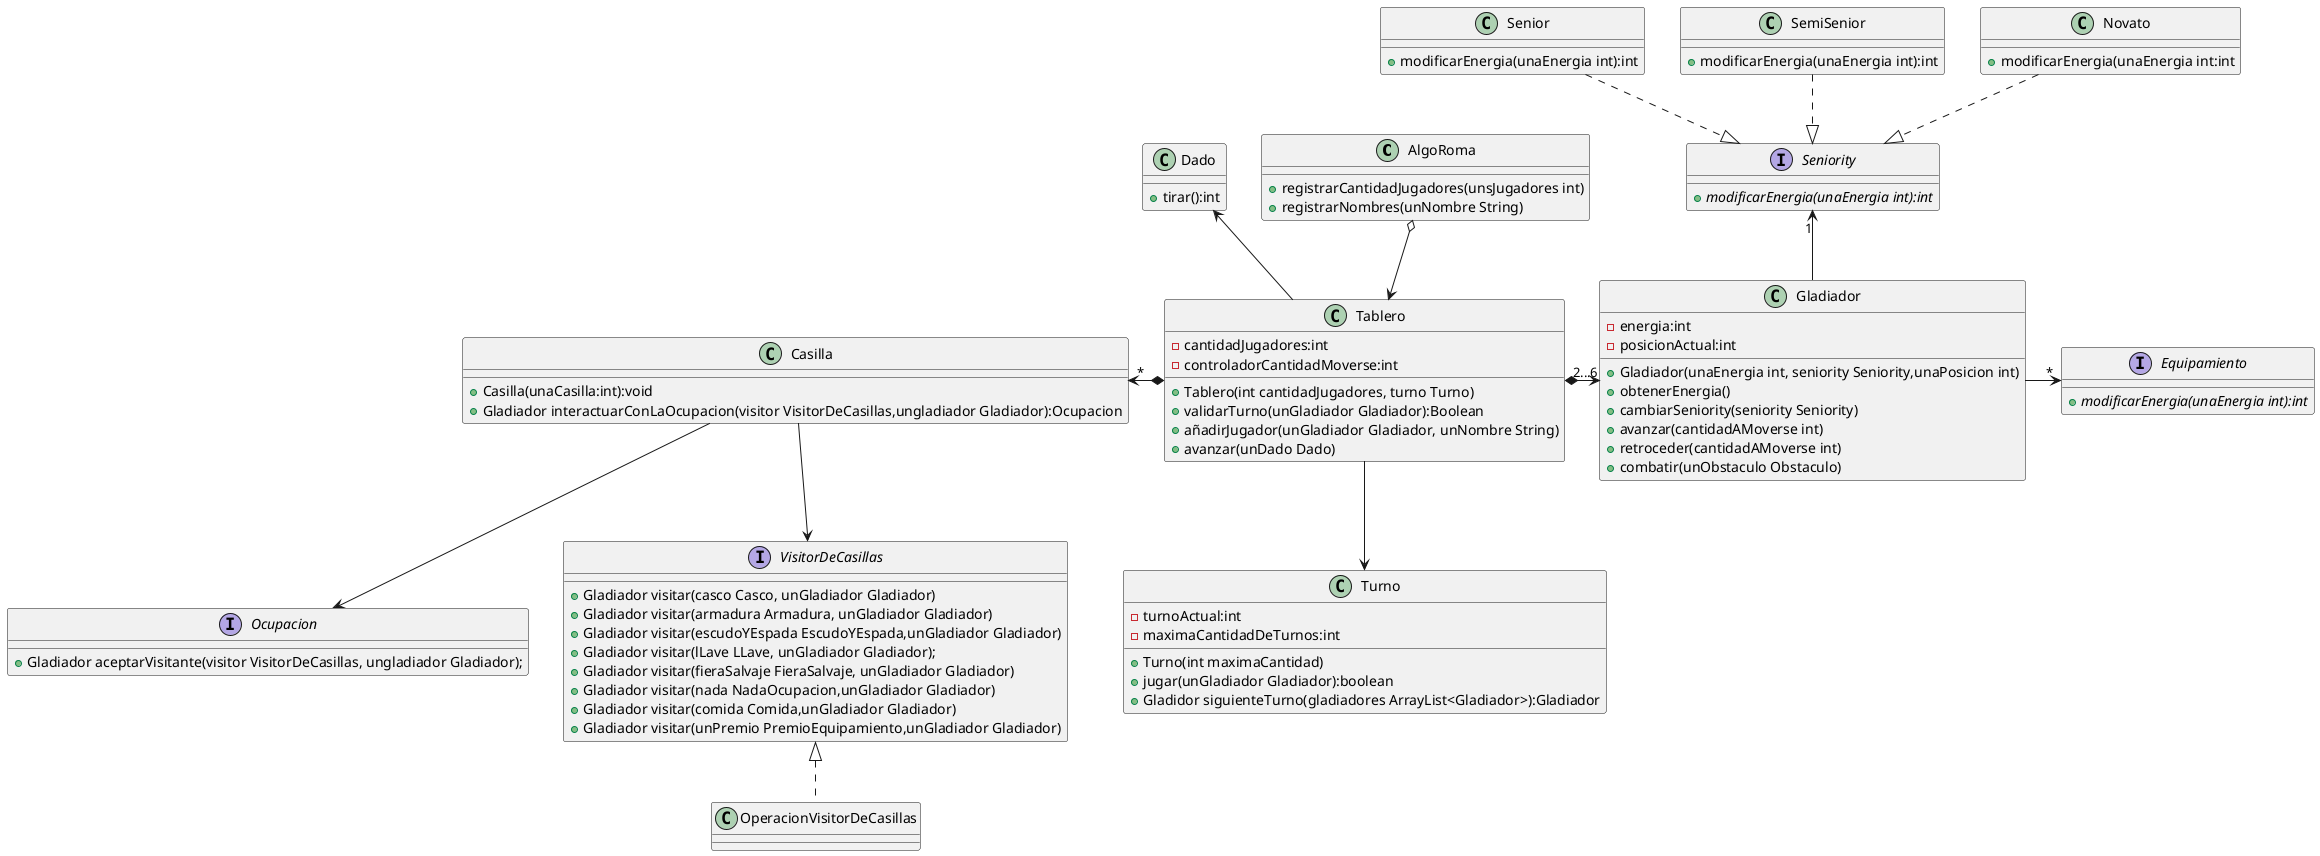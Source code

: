 @startuml


class   AlgoRoma{
    +registrarCantidadJugadores(unsJugadores int)
    +registrarNombres(unNombre String)
}


class Gladiador{
    -energia:int
    -posicionActual:int
    +Gladiador(unaEnergia int, seniority Seniority,unaPosicion int)
    +obtenerEnergia()
    +cambiarSeniority(seniority Seniority)
    +avanzar(cantidadAMoverse int)
    +retroceder(cantidadAMoverse int)
    +combatir(unObstaculo Obstaculo)
}


class Tablero{
    -cantidadJugadores:int
    -controladorCantidadMoverse:int
    +Tablero(int cantidadJugadores, turno Turno)
    +validarTurno(unGladiador Gladiador):Boolean
    +añadirJugador(unGladiador Gladiador, unNombre String)
    +avanzar(unDado Dado)
}


class Dado{
    +tirar():int
}

interface  Seniority{
    +{abstract}modificarEnergia(unaEnergia int):int

}
class Novato{
    +modificarEnergia(unaEnergia int:int
}
class SemiSenior{
    +modificarEnergia(unaEnergia int):int
}
class Senior{
    +modificarEnergia(unaEnergia int):int
}


interface Equipamiento{
    +{abstract}modificarEnergia(unaEnergia int):int
}

interface Ocupacion{
     +Gladiador aceptarVisitante(visitor VisitorDeCasillas, ungladiador Gladiador);
   }


class Casilla{
    +Casilla(unaCasilla:int):void
    +Gladiador interactuarConLaOcupacion(visitor VisitorDeCasillas,ungladiador Gladiador):Ocupacion
}

interface VisitorDeCasillas{
    +Gladiador visitar(casco Casco, unGladiador Gladiador)
    +Gladiador visitar(armadura Armadura, unGladiador Gladiador)
    +Gladiador visitar(escudoYEspada EscudoYEspada,unGladiador Gladiador)
    +Gladiador visitar(lLave LLave, unGladiador Gladiador);
    +Gladiador visitar(fieraSalvaje FieraSalvaje, unGladiador Gladiador)
    +Gladiador visitar(nada NadaOcupacion,unGladiador Gladiador)
    +Gladiador visitar(comida Comida,unGladiador Gladiador)
    +Gladiador visitar(unPremio PremioEquipamiento,unGladiador Gladiador)
}


class OperacionVisitorDeCasillas{

}

class Turno {
    -turnoActual:int
    -maximaCantidadDeTurnos:int
    +Turno(int maximaCantidad)
    +jugar(unGladiador Gladiador):boolean
    +Gladidor siguienteTurno(gladiadores ArrayList<Gladiador>):Gladiador
    }



Tablero *-left->"*"Casilla
Tablero *-right->"2...6 "Gladiador
AlgoRoma o--> Tablero
Tablero -up-> Dado
Tablero --> Turno


Casilla -->VisitorDeCasillas
Casilla --> Ocupacion




Seniority <|.up. Novato
Seniority <|.up. SemiSenior
Seniority <|.up. Senior

Gladiador -> "*"Equipamiento
Gladiador -up-> "1"Seniority

VisitorDeCasillas<|.. OperacionVisitorDeCasillas

@enduml